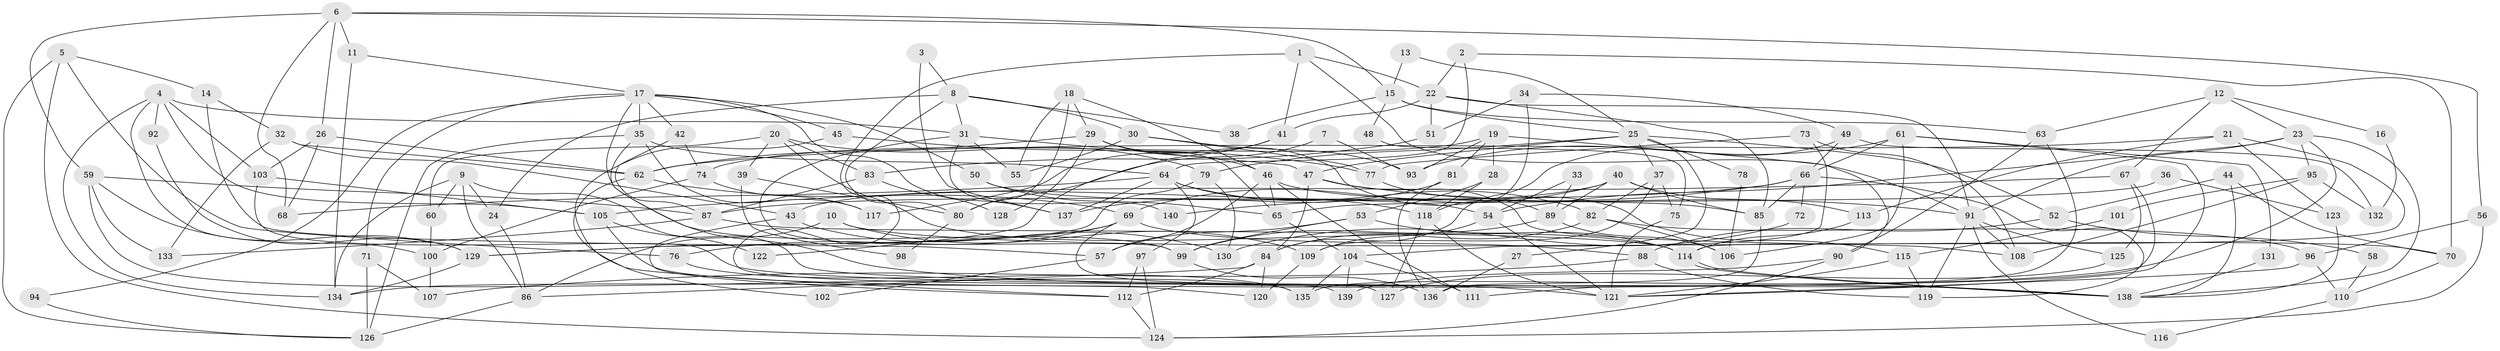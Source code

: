 // coarse degree distribution, {6: 0.11956521739130435, 5: 0.16304347826086957, 2: 0.17391304347826086, 10: 0.021739130434782608, 7: 0.15217391304347827, 3: 0.17391304347826086, 8: 0.09782608695652174, 4: 0.08695652173913043, 9: 0.010869565217391304}
// Generated by graph-tools (version 1.1) at 2025/41/03/06/25 10:41:55]
// undirected, 140 vertices, 280 edges
graph export_dot {
graph [start="1"]
  node [color=gray90,style=filled];
  1;
  2;
  3;
  4;
  5;
  6;
  7;
  8;
  9;
  10;
  11;
  12;
  13;
  14;
  15;
  16;
  17;
  18;
  19;
  20;
  21;
  22;
  23;
  24;
  25;
  26;
  27;
  28;
  29;
  30;
  31;
  32;
  33;
  34;
  35;
  36;
  37;
  38;
  39;
  40;
  41;
  42;
  43;
  44;
  45;
  46;
  47;
  48;
  49;
  50;
  51;
  52;
  53;
  54;
  55;
  56;
  57;
  58;
  59;
  60;
  61;
  62;
  63;
  64;
  65;
  66;
  67;
  68;
  69;
  70;
  71;
  72;
  73;
  74;
  75;
  76;
  77;
  78;
  79;
  80;
  81;
  82;
  83;
  84;
  85;
  86;
  87;
  88;
  89;
  90;
  91;
  92;
  93;
  94;
  95;
  96;
  97;
  98;
  99;
  100;
  101;
  102;
  103;
  104;
  105;
  106;
  107;
  108;
  109;
  110;
  111;
  112;
  113;
  114;
  115;
  116;
  117;
  118;
  119;
  120;
  121;
  122;
  123;
  124;
  125;
  126;
  127;
  128;
  129;
  130;
  131;
  132;
  133;
  134;
  135;
  136;
  137;
  138;
  139;
  140;
  1 -- 41;
  1 -- 91;
  1 -- 22;
  1 -- 139;
  2 -- 22;
  2 -- 64;
  2 -- 70;
  3 -- 8;
  3 -- 137;
  4 -- 105;
  4 -- 31;
  4 -- 92;
  4 -- 100;
  4 -- 103;
  4 -- 134;
  5 -- 76;
  5 -- 124;
  5 -- 14;
  5 -- 126;
  6 -- 59;
  6 -- 68;
  6 -- 11;
  6 -- 15;
  6 -- 26;
  6 -- 56;
  7 -- 80;
  7 -- 93;
  8 -- 24;
  8 -- 30;
  8 -- 31;
  8 -- 38;
  8 -- 80;
  9 -- 86;
  9 -- 134;
  9 -- 24;
  9 -- 60;
  9 -- 138;
  10 -- 109;
  10 -- 86;
  10 -- 70;
  11 -- 134;
  11 -- 17;
  12 -- 23;
  12 -- 67;
  12 -- 16;
  12 -- 63;
  13 -- 15;
  13 -- 25;
  14 -- 32;
  14 -- 57;
  15 -- 63;
  15 -- 25;
  15 -- 38;
  15 -- 48;
  16 -- 132;
  17 -- 35;
  17 -- 42;
  17 -- 45;
  17 -- 50;
  17 -- 71;
  17 -- 94;
  17 -- 99;
  17 -- 137;
  18 -- 46;
  18 -- 29;
  18 -- 55;
  18 -- 80;
  19 -- 74;
  19 -- 81;
  19 -- 28;
  19 -- 90;
  19 -- 93;
  20 -- 114;
  20 -- 79;
  20 -- 39;
  20 -- 60;
  20 -- 83;
  21 -- 62;
  21 -- 114;
  21 -- 113;
  21 -- 123;
  22 -- 85;
  22 -- 41;
  22 -- 51;
  22 -- 91;
  23 -- 138;
  23 -- 91;
  23 -- 54;
  23 -- 95;
  23 -- 134;
  24 -- 86;
  25 -- 47;
  25 -- 27;
  25 -- 37;
  25 -- 52;
  25 -- 78;
  25 -- 79;
  26 -- 103;
  26 -- 62;
  26 -- 68;
  27 -- 136;
  28 -- 53;
  28 -- 118;
  29 -- 65;
  29 -- 115;
  29 -- 46;
  29 -- 62;
  29 -- 128;
  30 -- 55;
  30 -- 77;
  30 -- 93;
  31 -- 99;
  31 -- 47;
  31 -- 55;
  31 -- 140;
  32 -- 43;
  32 -- 62;
  32 -- 133;
  33 -- 54;
  33 -- 89;
  34 -- 118;
  34 -- 51;
  34 -- 49;
  35 -- 64;
  35 -- 138;
  35 -- 117;
  35 -- 126;
  36 -- 123;
  36 -- 65;
  37 -- 109;
  37 -- 75;
  37 -- 82;
  39 -- 80;
  39 -- 98;
  40 -- 69;
  40 -- 89;
  40 -- 43;
  40 -- 85;
  40 -- 113;
  41 -- 117;
  41 -- 122;
  42 -- 87;
  42 -- 74;
  43 -- 112;
  43 -- 130;
  44 -- 70;
  44 -- 138;
  44 -- 52;
  45 -- 112;
  45 -- 77;
  46 -- 85;
  46 -- 57;
  46 -- 65;
  46 -- 111;
  47 -- 91;
  47 -- 84;
  47 -- 108;
  48 -- 75;
  49 -- 66;
  49 -- 84;
  49 -- 132;
  50 -- 54;
  50 -- 65;
  51 -- 83;
  52 -- 58;
  52 -- 88;
  53 -- 114;
  53 -- 57;
  53 -- 99;
  54 -- 121;
  54 -- 109;
  56 -- 96;
  56 -- 124;
  57 -- 102;
  58 -- 110;
  59 -- 129;
  59 -- 87;
  59 -- 133;
  59 -- 135;
  60 -- 100;
  61 -- 106;
  61 -- 93;
  61 -- 66;
  61 -- 121;
  61 -- 131;
  62 -- 69;
  62 -- 102;
  63 -- 90;
  63 -- 135;
  64 -- 82;
  64 -- 97;
  64 -- 68;
  64 -- 118;
  64 -- 137;
  65 -- 104;
  66 -- 87;
  66 -- 72;
  66 -- 85;
  66 -- 119;
  66 -- 140;
  67 -- 111;
  67 -- 125;
  67 -- 105;
  69 -- 88;
  69 -- 76;
  69 -- 127;
  69 -- 129;
  70 -- 110;
  71 -- 126;
  71 -- 107;
  72 -- 130;
  73 -- 108;
  73 -- 104;
  73 -- 77;
  74 -- 100;
  74 -- 117;
  75 -- 121;
  76 -- 135;
  77 -- 89;
  78 -- 106;
  79 -- 129;
  79 -- 130;
  80 -- 98;
  81 -- 137;
  81 -- 136;
  82 -- 84;
  82 -- 96;
  82 -- 106;
  83 -- 87;
  83 -- 128;
  84 -- 86;
  84 -- 112;
  84 -- 120;
  85 -- 136;
  86 -- 126;
  87 -- 114;
  87 -- 133;
  88 -- 107;
  88 -- 119;
  89 -- 99;
  89 -- 106;
  90 -- 139;
  90 -- 124;
  91 -- 119;
  91 -- 108;
  91 -- 116;
  91 -- 125;
  92 -- 129;
  94 -- 126;
  95 -- 108;
  95 -- 101;
  95 -- 132;
  96 -- 121;
  96 -- 110;
  97 -- 124;
  97 -- 112;
  99 -- 136;
  100 -- 107;
  101 -- 115;
  103 -- 121;
  103 -- 105;
  104 -- 135;
  104 -- 111;
  104 -- 139;
  105 -- 120;
  105 -- 122;
  109 -- 120;
  110 -- 116;
  112 -- 124;
  113 -- 114;
  114 -- 138;
  114 -- 138;
  115 -- 119;
  115 -- 121;
  118 -- 121;
  118 -- 127;
  123 -- 138;
  125 -- 127;
  129 -- 134;
  131 -- 138;
}
